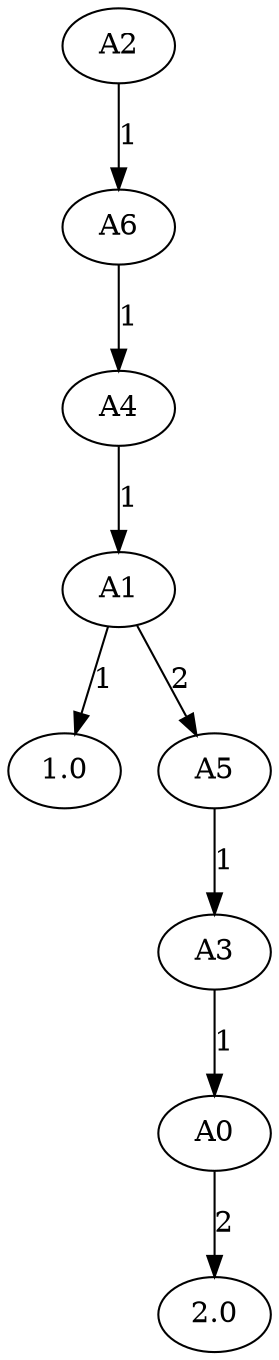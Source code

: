 // Random importance
digraph {
	2 [label=A2]
	6 [label=A6]
	2 -> 6 [label=1]
	4 [label=A4]
	6 -> 4 [label=1]
	1 [label=A1]
	4 -> 1 [label=1]
	1.0 [label=1.0]
	1 -> 1.0 [label=1]
	5 [label=A5]
	1 -> 5 [label=2]
	3 [label=A3]
	5 -> 3 [label=1]
	0 [label=A0]
	3 -> 0 [label=1]
	2.0 [label=2.0]
	0 -> 2.0 [label=2]
}
